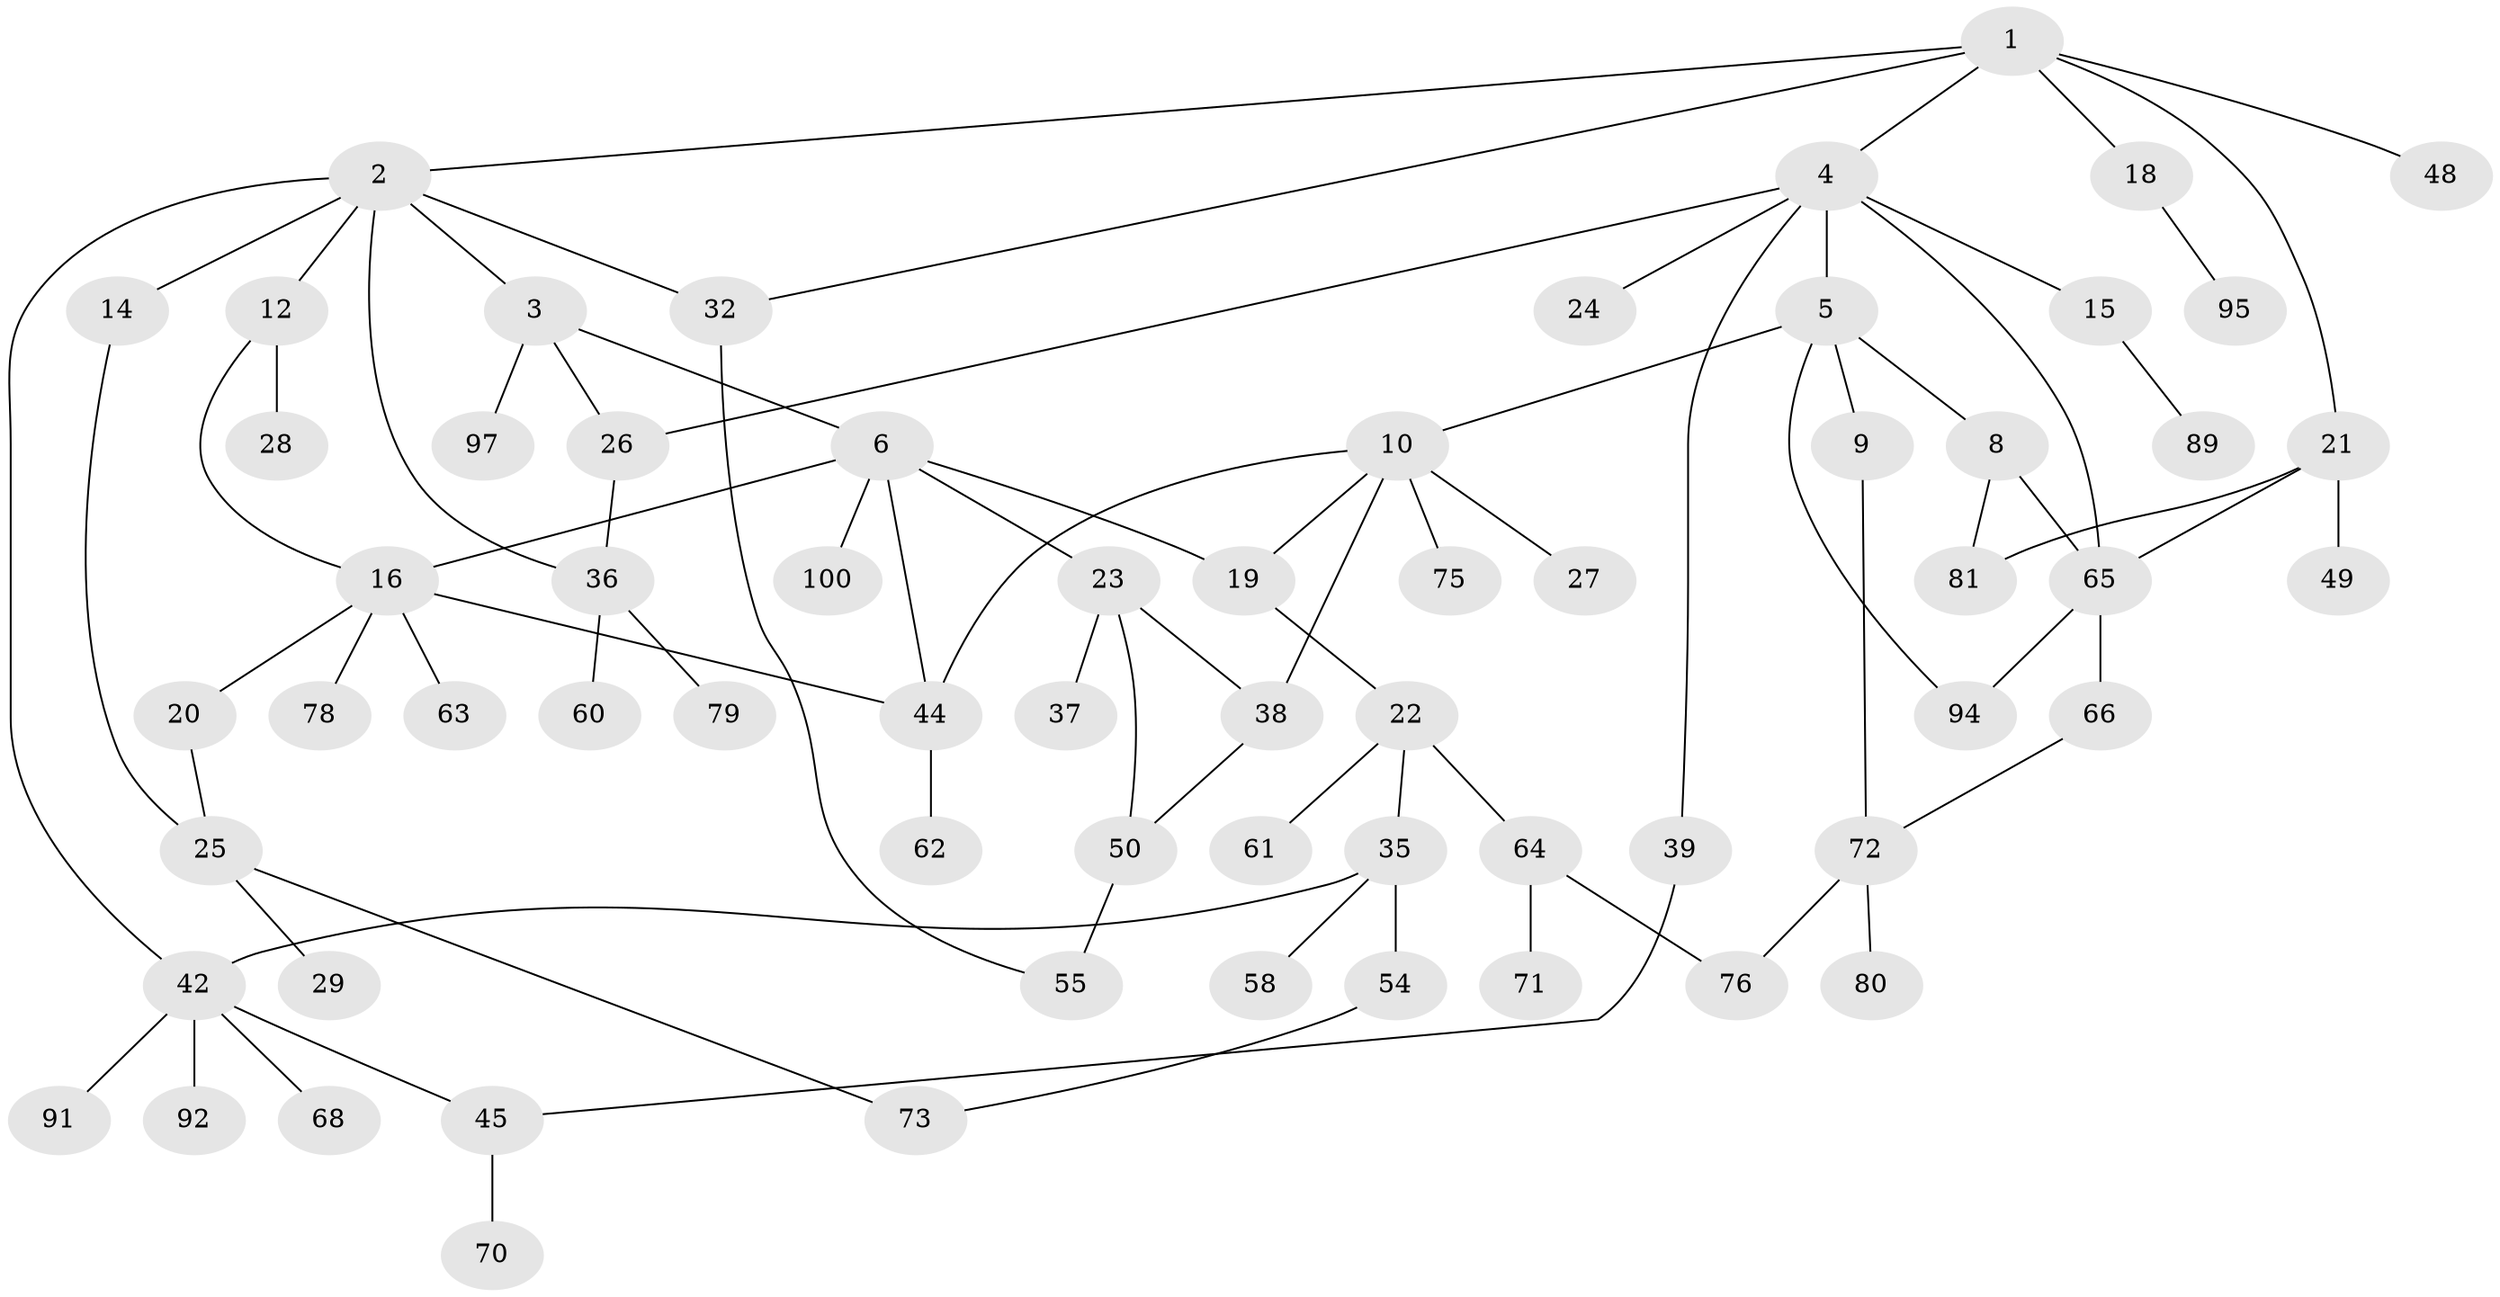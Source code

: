 // Generated by graph-tools (version 1.1) at 2025/23/03/03/25 07:23:33]
// undirected, 65 vertices, 84 edges
graph export_dot {
graph [start="1"]
  node [color=gray90,style=filled];
  1 [super="+40"];
  2 [super="+11"];
  3 [super="+85"];
  4 [super="+34"];
  5 [super="+7"];
  6 [super="+13"];
  8 [super="+56"];
  9;
  10 [super="+74"];
  12 [super="+51"];
  14 [super="+93"];
  15;
  16 [super="+17"];
  18 [super="+46"];
  19 [super="+43"];
  20;
  21 [super="+41"];
  22 [super="+30"];
  23 [super="+31"];
  24;
  25 [super="+83"];
  26 [super="+33"];
  27 [super="+90"];
  28;
  29;
  32;
  35 [super="+53"];
  36 [super="+47"];
  37;
  38 [super="+52"];
  39;
  42 [super="+67"];
  44 [super="+86"];
  45 [super="+59"];
  48 [super="+99"];
  49;
  50;
  54 [super="+57"];
  55 [super="+87"];
  58;
  60;
  61 [super="+98"];
  62;
  63;
  64 [super="+69"];
  65 [super="+88"];
  66;
  68;
  70 [super="+84"];
  71 [super="+96"];
  72 [super="+77"];
  73;
  75;
  76 [super="+82"];
  78;
  79;
  80;
  81;
  89;
  91;
  92;
  94;
  95;
  97;
  100;
  1 -- 2;
  1 -- 4;
  1 -- 18;
  1 -- 21;
  1 -- 32;
  1 -- 48;
  2 -- 3;
  2 -- 36;
  2 -- 32;
  2 -- 42;
  2 -- 12;
  2 -- 14;
  3 -- 6;
  3 -- 97;
  3 -- 26;
  4 -- 5;
  4 -- 15;
  4 -- 24;
  4 -- 26;
  4 -- 39;
  4 -- 65;
  5 -- 10;
  5 -- 8;
  5 -- 9;
  5 -- 94;
  6 -- 44;
  6 -- 16;
  6 -- 19;
  6 -- 100;
  6 -- 23;
  8 -- 65;
  8 -- 81;
  9 -- 72;
  10 -- 27;
  10 -- 75;
  10 -- 19;
  10 -- 44;
  10 -- 38;
  12 -- 28;
  12 -- 16;
  14 -- 25;
  15 -- 89;
  16 -- 63;
  16 -- 20;
  16 -- 78;
  16 -- 44;
  18 -- 95;
  19 -- 22;
  20 -- 25;
  21 -- 49;
  21 -- 81;
  21 -- 65;
  22 -- 35;
  22 -- 64;
  22 -- 61;
  23 -- 37;
  23 -- 50;
  23 -- 38;
  25 -- 29;
  25 -- 73;
  26 -- 36;
  32 -- 55;
  35 -- 42;
  35 -- 58;
  35 -- 54;
  36 -- 60;
  36 -- 79;
  38 -- 50;
  39 -- 45;
  42 -- 45;
  42 -- 91;
  42 -- 68;
  42 -- 92;
  44 -- 62;
  45 -- 70;
  50 -- 55;
  54 -- 73;
  64 -- 71 [weight=2];
  64 -- 76 [weight=2];
  65 -- 66;
  65 -- 94;
  66 -- 72;
  72 -- 76;
  72 -- 80;
}

